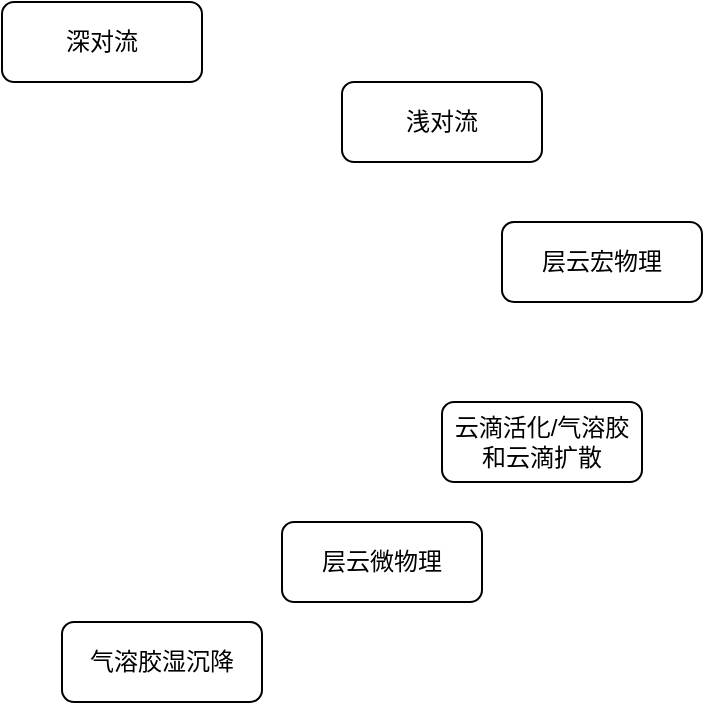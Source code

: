 <mxfile version="10.6.7" type="github"><diagram id="dGJZOmv-OzdqUiLhhSmN" name="第 1 页"><mxGraphModel dx="865" dy="544" grid="1" gridSize="10" guides="1" tooltips="1" connect="1" arrows="1" fold="1" page="1" pageScale="1" pageWidth="827" pageHeight="1169" math="0" shadow="0"><root><mxCell id="0"/><mxCell id="1" parent="0"/><mxCell id="zAjcwgXoL5q6DDjvD8MH-1" value="深对流" style="rounded=1;whiteSpace=wrap;html=1;" vertex="1" parent="1"><mxGeometry x="340" y="40" width="100" height="40" as="geometry"/></mxCell><mxCell id="zAjcwgXoL5q6DDjvD8MH-2" value="浅对流" style="rounded=1;whiteSpace=wrap;html=1;" vertex="1" parent="1"><mxGeometry x="510" y="80" width="100" height="40" as="geometry"/></mxCell><mxCell id="zAjcwgXoL5q6DDjvD8MH-3" value="层云宏物理" style="rounded=1;whiteSpace=wrap;html=1;" vertex="1" parent="1"><mxGeometry x="590" y="150" width="100" height="40" as="geometry"/></mxCell><mxCell id="zAjcwgXoL5q6DDjvD8MH-4" value="云滴活化/气溶胶和云滴扩散" style="rounded=1;whiteSpace=wrap;html=1;" vertex="1" parent="1"><mxGeometry x="560" y="240" width="100" height="40" as="geometry"/></mxCell><mxCell id="zAjcwgXoL5q6DDjvD8MH-5" value="层云微物理" style="rounded=1;whiteSpace=wrap;html=1;" vertex="1" parent="1"><mxGeometry x="480" y="300" width="100" height="40" as="geometry"/></mxCell><mxCell id="zAjcwgXoL5q6DDjvD8MH-6" value="气溶胶湿沉降" style="rounded=1;whiteSpace=wrap;html=1;" vertex="1" parent="1"><mxGeometry x="370" y="350" width="100" height="40" as="geometry"/></mxCell></root></mxGraphModel></diagram></mxfile>
